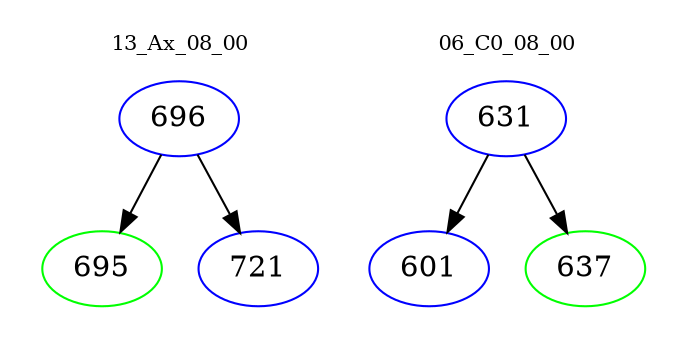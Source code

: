 digraph{
subgraph cluster_0 {
color = white
label = "13_Ax_08_00";
fontsize=10;
T0_696 [label="696", color="blue"]
T0_696 -> T0_695 [color="black"]
T0_695 [label="695", color="green"]
T0_696 -> T0_721 [color="black"]
T0_721 [label="721", color="blue"]
}
subgraph cluster_1 {
color = white
label = "06_C0_08_00";
fontsize=10;
T1_631 [label="631", color="blue"]
T1_631 -> T1_601 [color="black"]
T1_601 [label="601", color="blue"]
T1_631 -> T1_637 [color="black"]
T1_637 [label="637", color="green"]
}
}
